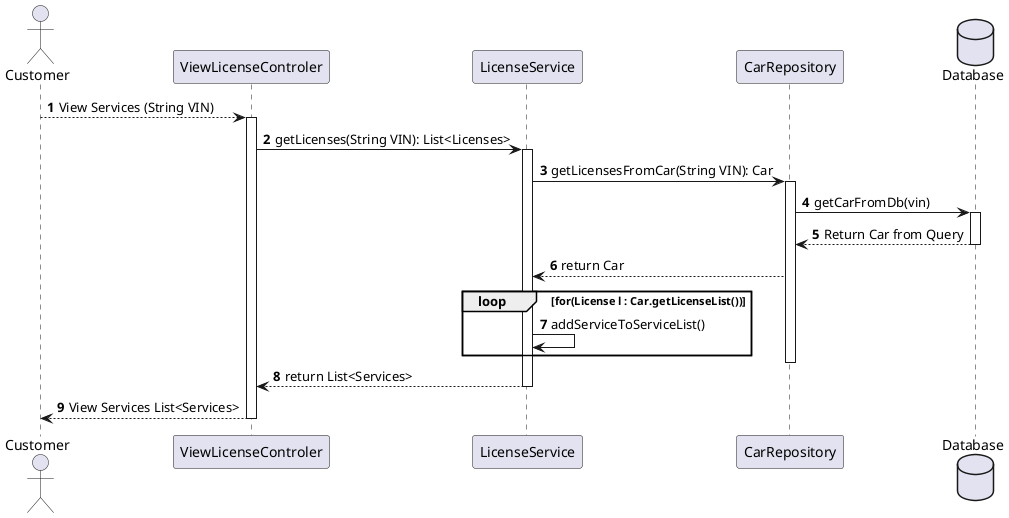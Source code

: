 @startuml
'https://plantuml.com/sequence-diagram

autonumber

Actor Customer as c
Participant ViewLicenseControler as vlc
Participant LicenseService as ls
Participant CarRepository as cr
database Database as db

c --->vlc:View Services (String VIN)
activate vlc
vlc -> ls:getLicenses(String VIN): List<Licenses>
activate ls
ls -> cr: getLicensesFromCar(String VIN): Car
activate cr
cr->db: getCarFromDb(vin)
activate db
db-->cr: Return Car from Query
deactivate db
cr-->ls: return Car
loop for(License l : Car.getLicenseList())
    ls->ls: addServiceToServiceList()
    end
deactivate cr
ls-->vlc: return List<Services>
deactivate ls
vlc-->c: View Services List<Services>
deactivate vlc

@enduml
